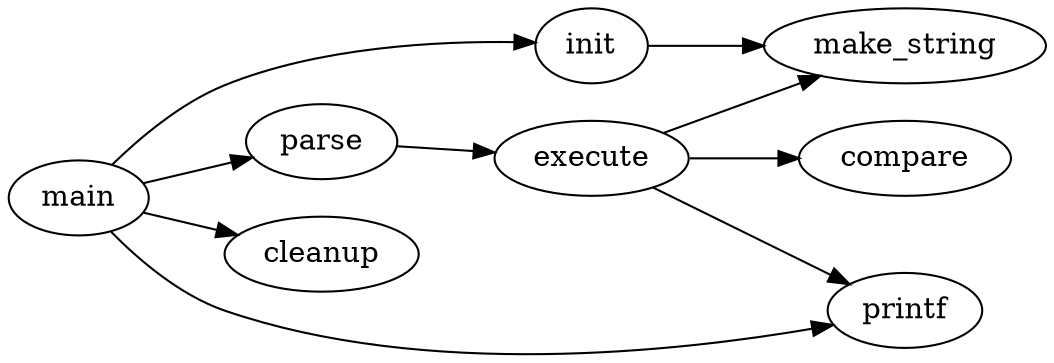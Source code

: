 /*
* digraph 是有向图 用->    ;graph 是无向图 用 --
*
*  执行命令： dot -Tjpg graph1.dot -o graph1.jpg  
*  用Emacs打开, 然后按下 <C-c c> , 这样就成功编译 test.dot 文件.
*  之后只需要按下 <C-c p> , 就能够预览 test.dot 编译成png的文件. 
*
*
****/
/*
Hello

    A "Hello World" example made by giving the command:
    echo "digraph G {Hello->World}" | dot -Tpng >hello.png

*/


digraph G{              /* digraph为有向图，graph为无向图 */
	rankdir = LR;   /* 方向由默认的上到下变为左到右*/
	main -> parse -> execute;/*有向图用-> 无向图用--*/
	main -> init;
	main -> cleanup;
	execute -> make_string;
	execute -> printf;
	init -> make_string;
	main -> printf;
	execute -> compare;
} 
